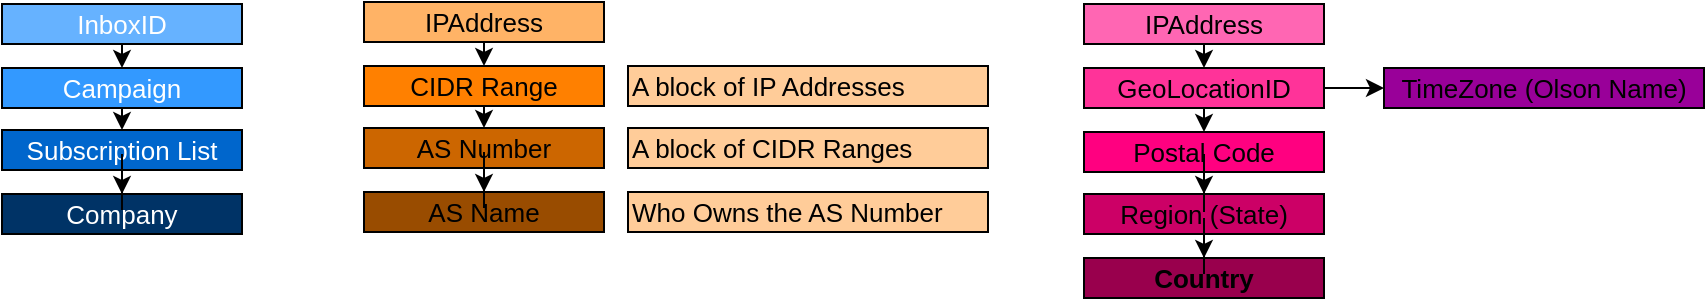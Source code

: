 <mxGraphModel grid="1" gridSize="10" guides="1" tooltips="1" connect="1" arrows="1" fold="1" page="0" pageScale="1" pageWidth="850" pageHeight="1100" background="#ffffff" dx="1001" dy="763"><root><mxCell id="0"/><mxCell id="1" parent="0"/><mxCell id="32" value="" parent="1" style="group" vertex="1" connectable="0"><mxGeometry as="geometry" y="101" x="169" width="120" height="115"/></mxCell><mxCell id="2" value="InboxID" parent="32" style="rounded=0;whiteSpace=wrap;html=1;fillColor=#66B2FF;fontSize=13;fontColor=#FFFFFF;" vertex="1"><mxGeometry as="geometry" width="120" height="20"/></mxCell><mxCell id="3" value="Campaign" parent="32" style="rounded=0;whiteSpace=wrap;html=1;fillColor=#3399FF;fontSize=13;fontColor=#FFFFFF;" vertex="1"><mxGeometry as="geometry" y="32" width="120" height="20"/></mxCell><mxCell id="6" parent="32" style="edgeStyle=orthogonalEdgeStyle;rounded=0;html=1;exitX=0.5;exitY=1;entryX=0.5;entryY=0;jettySize=auto;orthogonalLoop=1;fontSize=13;fontColor=#FFFFFF;" edge="1" source="2" target="3"><mxGeometry as="geometry" relative="1"/></mxCell><mxCell id="4" value="Subscription List" parent="32" style="rounded=0;whiteSpace=wrap;html=1;fillColor=#0066CC;fontSize=13;fontColor=#FFFFFF;" vertex="1"><mxGeometry as="geometry" y="63" width="120" height="20"/></mxCell><mxCell id="7" parent="32" style="edgeStyle=orthogonalEdgeStyle;rounded=0;html=1;exitX=0.5;exitY=1;entryX=0.5;entryY=0;jettySize=auto;orthogonalLoop=1;fontSize=13;fontColor=#FFFFFF;" edge="1" source="3" target="4"><mxGeometry as="geometry" relative="1"/></mxCell><mxCell id="5" value="Company" parent="32" style="rounded=0;whiteSpace=wrap;html=1;fillColor=#003366;fontSize=13;fontColor=#FFFFFF;" vertex="1"><mxGeometry as="geometry" y="95" width="120" height="20"/></mxCell><mxCell id="8" parent="32" style="edgeStyle=orthogonalEdgeStyle;rounded=0;html=1;exitX=0.5;exitY=1;jettySize=auto;orthogonalLoop=1;fontSize=13;fontColor=#FFFFFF;" edge="1" source="4" target="5"><mxGeometry as="geometry" relative="1"/></mxCell><mxCell id="33" value="" parent="1" style="group" vertex="1" connectable="0"><mxGeometry as="geometry" y="100" x="350" width="312" height="115"/></mxCell><mxCell id="11" value="IPAddress" parent="33" style="rounded=0;whiteSpace=wrap;html=1;fillColor=#FFB366;fontSize=13;fontColor=#000000;" vertex="1"><mxGeometry as="geometry" width="120" height="20"/></mxCell><mxCell id="13" value="CIDR Range" parent="33" style="rounded=0;whiteSpace=wrap;html=1;fillColor=#FF8000;fontSize=13;fontColor=#000000;" vertex="1"><mxGeometry as="geometry" y="32" width="120" height="20"/></mxCell><mxCell id="10" parent="33" style="edgeStyle=orthogonalEdgeStyle;rounded=0;html=1;exitX=0.5;exitY=1;entryX=0.5;entryY=0;jettySize=auto;orthogonalLoop=1;fontSize=13;fontColor=#000000;" edge="1" source="11" target="13"><mxGeometry as="geometry" relative="1"/></mxCell><mxCell id="15" value="AS Number" parent="33" style="rounded=0;whiteSpace=wrap;html=1;fillColor=#CC6600;fontSize=13;fontColor=#000000;" vertex="1"><mxGeometry as="geometry" y="63" width="120" height="20"/></mxCell><mxCell id="12" parent="33" style="edgeStyle=orthogonalEdgeStyle;rounded=0;html=1;exitX=0.5;exitY=1;entryX=0.5;entryY=0;jettySize=auto;orthogonalLoop=1;fontSize=13;fontColor=#000000;" edge="1" source="13" target="15"><mxGeometry as="geometry" relative="1"/></mxCell><mxCell id="16" value="AS Name" parent="33" style="rounded=0;whiteSpace=wrap;html=1;fillColor=#994C00;fontSize=13;fontColor=#000000;" vertex="1"><mxGeometry as="geometry" y="95" width="120" height="20"/></mxCell><mxCell id="14" parent="33" style="edgeStyle=orthogonalEdgeStyle;rounded=0;html=1;exitX=0.5;exitY=1;jettySize=auto;orthogonalLoop=1;fontSize=13;fontColor=#000000;" edge="1" source="15" target="16"><mxGeometry as="geometry" relative="1"/></mxCell><mxCell id="17" value="A block of IP Addresses" parent="33" style="text;html=1;strokeColor=#000000;fillColor=#FFCC99;align=left;verticalAlign=middle;whiteSpace=wrap;rounded=0;fontSize=13;fontColor=#000000;" vertex="1"><mxGeometry as="geometry" y="32" x="132" width="180" height="20"/></mxCell><mxCell id="18" value="A block of CIDR Ranges" parent="33" style="text;html=1;strokeColor=#000000;fillColor=#FFCC99;align=left;verticalAlign=middle;whiteSpace=wrap;rounded=0;fontSize=13;fontColor=#000000;" vertex="1"><mxGeometry as="geometry" y="63" x="132" width="180" height="20"/></mxCell><mxCell id="19" value="Who Owns the AS Number" parent="33" style="text;html=1;strokeColor=#000000;fillColor=#FFCC99;align=left;verticalAlign=middle;whiteSpace=wrap;rounded=0;fontSize=13;fontColor=#000000;" vertex="1"><mxGeometry as="geometry" y="95" x="132" width="180" height="20"/></mxCell><mxCell id="34" value="" parent="1" style="group" vertex="1" connectable="0"><mxGeometry as="geometry" y="101" x="710" width="310" height="147"/></mxCell><mxCell id="21" value="IPAddress" parent="34" style="rounded=0;whiteSpace=wrap;html=1;fillColor=#FF66B3;fontSize=13;fontColor=#000000;" vertex="1"><mxGeometry as="geometry" width="120" height="20"/></mxCell><mxCell id="23" value="GeoLocationID" parent="34" style="rounded=0;whiteSpace=wrap;html=1;fillColor=#FF3399;fontSize=13;fontColor=#000000;" vertex="1"><mxGeometry as="geometry" y="32" width="120" height="20"/></mxCell><mxCell id="20" parent="34" style="edgeStyle=orthogonalEdgeStyle;rounded=0;html=1;exitX=0.5;exitY=1;entryX=0.5;entryY=0;jettySize=auto;orthogonalLoop=1;fontSize=13;fontColor=#000000;" edge="1" source="21" target="23"><mxGeometry as="geometry" relative="1"/></mxCell><mxCell id="25" value="Postal Code" parent="34" style="rounded=0;whiteSpace=wrap;html=1;fillColor=#FF0080;fontSize=13;fontColor=#000000;" vertex="1"><mxGeometry as="geometry" y="64" width="120" height="20"/></mxCell><mxCell id="22" parent="34" style="edgeStyle=orthogonalEdgeStyle;rounded=0;html=1;exitX=0.5;exitY=1;entryX=0.5;entryY=0;jettySize=auto;orthogonalLoop=1;fontSize=13;fontColor=#000000;" edge="1" source="23" target="25"><mxGeometry as="geometry" relative="1"/></mxCell><mxCell id="26" value="Region (State)" parent="34" style="rounded=0;whiteSpace=wrap;html=1;fillColor=#CC0066;fontSize=13;fontColor=#000000;" vertex="1"><mxGeometry as="geometry" y="95" width="120" height="20"/></mxCell><mxCell id="24" parent="34" style="edgeStyle=orthogonalEdgeStyle;rounded=0;html=1;exitX=0.5;exitY=1;jettySize=auto;orthogonalLoop=1;fontSize=13;fontColor=#000000;" edge="1" source="25" target="26"><mxGeometry as="geometry" relative="1"/></mxCell><mxCell id="28" value="Country" parent="34" style="rounded=0;whiteSpace=wrap;html=1;fillColor=#99004D;fontSize=13;fontColor=#000000;fontStyle=1" vertex="1"><mxGeometry as="geometry" y="127" width="120" height="20"/></mxCell><mxCell id="29" parent="34" style="edgeStyle=orthogonalEdgeStyle;rounded=0;html=1;jettySize=auto;orthogonalLoop=1;fontSize=13;fontColor=#000000;" edge="1" source="26" target="28"><mxGeometry as="geometry" relative="1"/></mxCell><mxCell id="30" value="TimeZone (Olson Name)" parent="34" style="rounded=0;whiteSpace=wrap;html=1;fillColor=#990099;fontSize=13;fontColor=#000000;" vertex="1"><mxGeometry as="geometry" y="32" x="150" width="160" height="20"/></mxCell><mxCell id="31" parent="34" style="edgeStyle=orthogonalEdgeStyle;rounded=0;html=1;entryX=0;entryY=0.5;jettySize=auto;orthogonalLoop=1;fontSize=13;fontColor=#000000;" edge="1" source="23" target="30"><mxGeometry as="geometry" relative="1"/></mxCell></root></mxGraphModel>